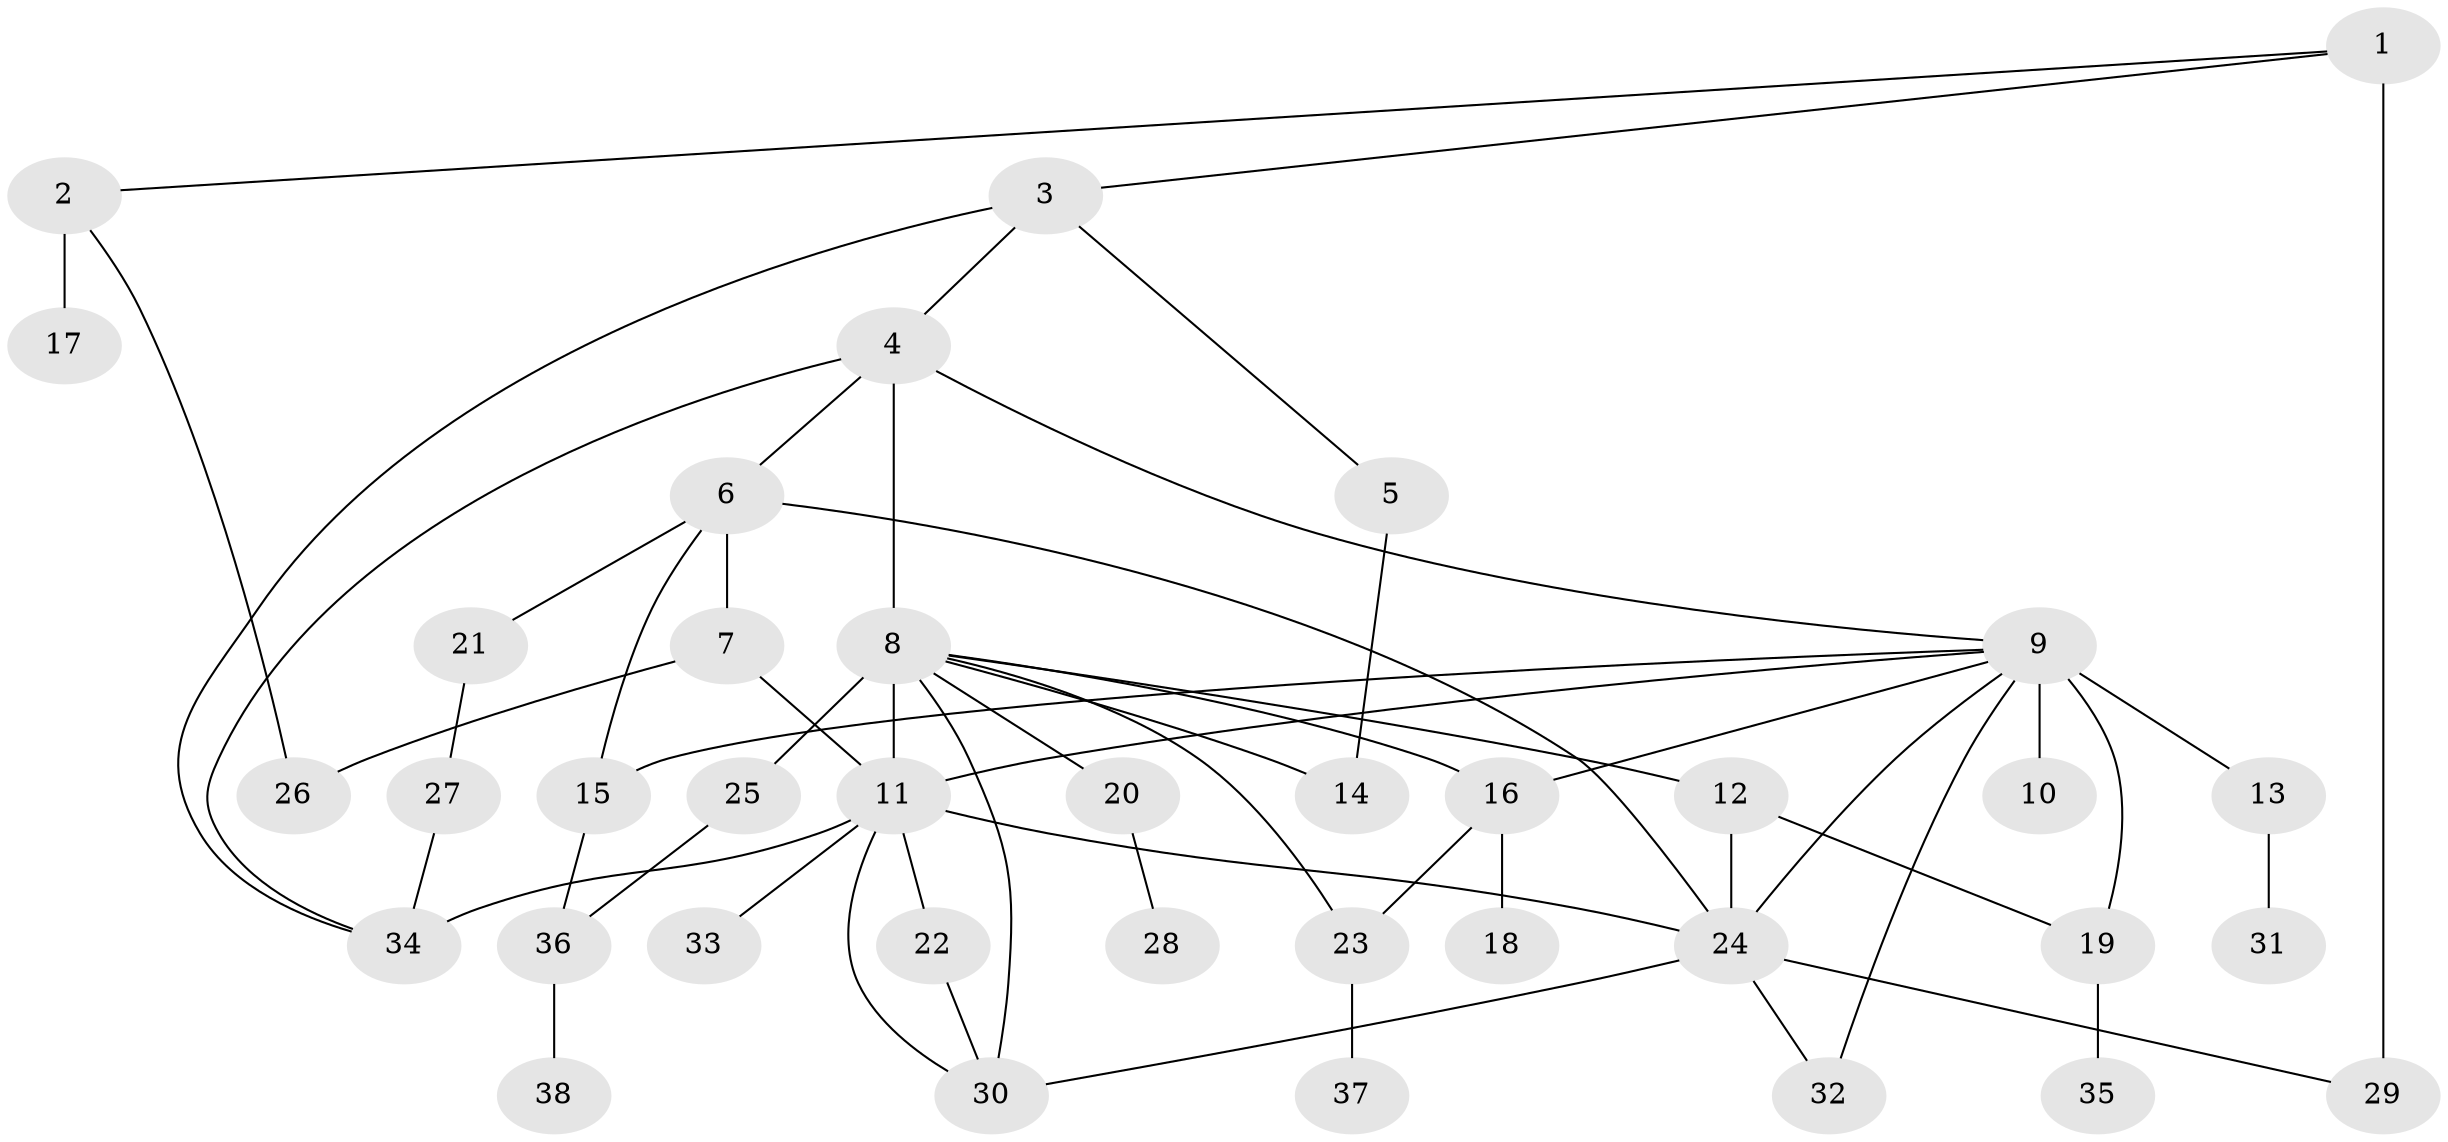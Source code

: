 // original degree distribution, {6: 0.056818181818181816, 3: 0.1590909090909091, 18: 0.011363636363636364, 17: 0.011363636363636364, 2: 0.17045454545454544, 4: 0.03409090909090909, 5: 0.03409090909090909, 1: 0.5, 7: 0.022727272727272728}
// Generated by graph-tools (version 1.1) at 2025/50/03/04/25 22:50:25]
// undirected, 38 vertices, 57 edges
graph export_dot {
  node [color=gray90,style=filled];
  1;
  2;
  3;
  4;
  5;
  6;
  7;
  8;
  9;
  10;
  11;
  12;
  13;
  14;
  15;
  16;
  17;
  18;
  19;
  20;
  21;
  22;
  23;
  24;
  25;
  26;
  27;
  28;
  29;
  30;
  31;
  32;
  33;
  34;
  35;
  36;
  37;
  38;
  1 -- 2 [weight=1.0];
  1 -- 3 [weight=1.0];
  1 -- 29 [weight=3.0];
  2 -- 17 [weight=3.0];
  2 -- 26 [weight=1.0];
  3 -- 4 [weight=1.0];
  3 -- 5 [weight=1.0];
  3 -- 34 [weight=1.0];
  4 -- 6 [weight=1.0];
  4 -- 8 [weight=1.0];
  4 -- 9 [weight=1.0];
  4 -- 34 [weight=1.0];
  5 -- 14 [weight=1.0];
  6 -- 7 [weight=1.0];
  6 -- 15 [weight=1.0];
  6 -- 21 [weight=1.0];
  6 -- 24 [weight=1.0];
  7 -- 11 [weight=1.0];
  7 -- 26 [weight=1.0];
  8 -- 11 [weight=8.0];
  8 -- 12 [weight=2.0];
  8 -- 14 [weight=1.0];
  8 -- 16 [weight=1.0];
  8 -- 20 [weight=1.0];
  8 -- 23 [weight=1.0];
  8 -- 25 [weight=1.0];
  8 -- 30 [weight=1.0];
  9 -- 10 [weight=1.0];
  9 -- 11 [weight=1.0];
  9 -- 13 [weight=6.0];
  9 -- 15 [weight=2.0];
  9 -- 16 [weight=1.0];
  9 -- 19 [weight=1.0];
  9 -- 24 [weight=1.0];
  9 -- 32 [weight=1.0];
  11 -- 22 [weight=1.0];
  11 -- 24 [weight=1.0];
  11 -- 30 [weight=1.0];
  11 -- 33 [weight=1.0];
  11 -- 34 [weight=1.0];
  12 -- 19 [weight=1.0];
  12 -- 24 [weight=1.0];
  13 -- 31 [weight=1.0];
  15 -- 36 [weight=1.0];
  16 -- 18 [weight=1.0];
  16 -- 23 [weight=1.0];
  19 -- 35 [weight=3.0];
  20 -- 28 [weight=1.0];
  21 -- 27 [weight=1.0];
  22 -- 30 [weight=1.0];
  23 -- 37 [weight=1.0];
  24 -- 29 [weight=1.0];
  24 -- 30 [weight=1.0];
  24 -- 32 [weight=1.0];
  25 -- 36 [weight=1.0];
  27 -- 34 [weight=2.0];
  36 -- 38 [weight=1.0];
}
